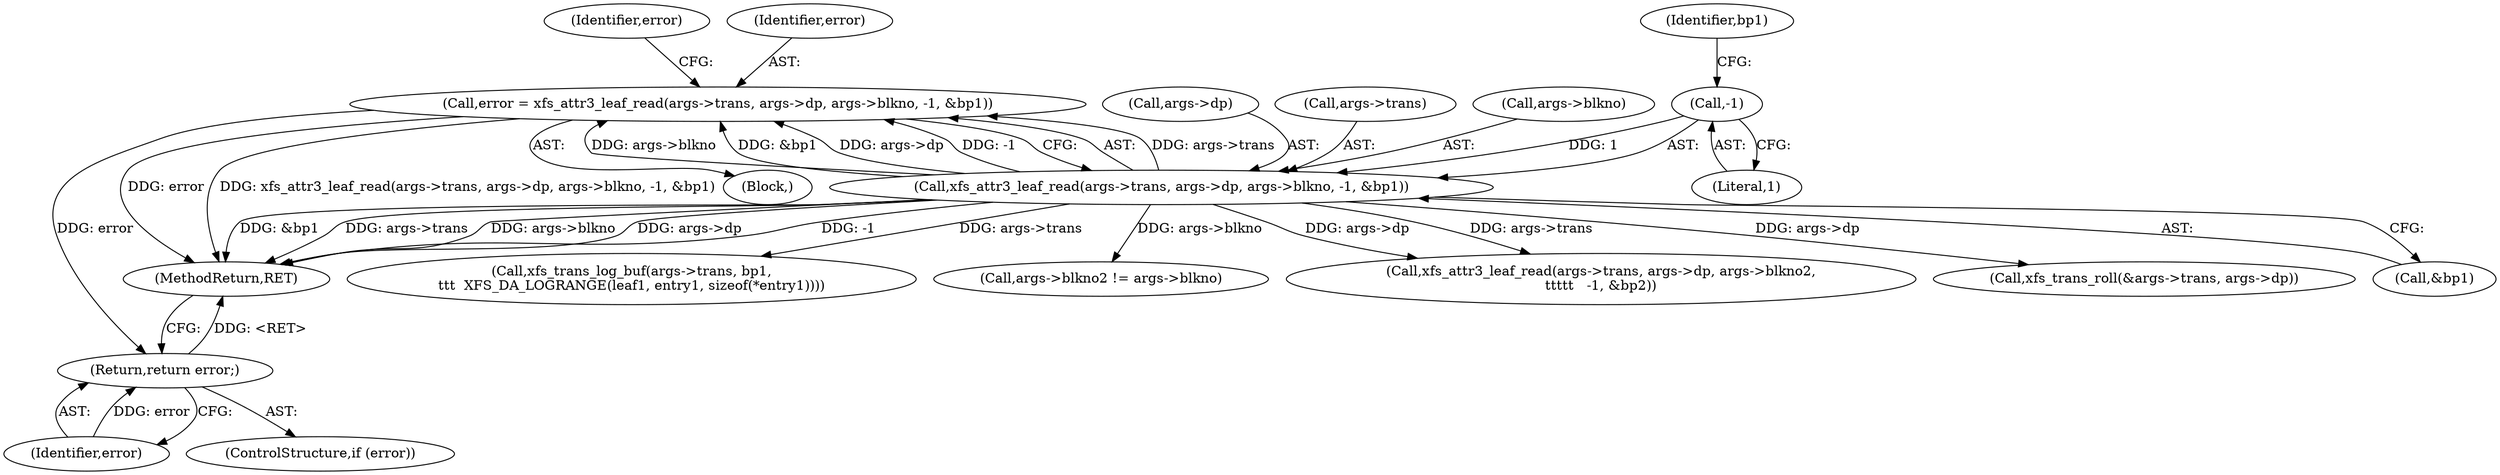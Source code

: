 digraph "0_linux_8275cdd0e7ac550dcce2b3ef6d2fb3b808c1ae59_4@API" {
"1000123" [label="(Call,error = xfs_attr3_leaf_read(args->trans, args->dp, args->blkno, -1, &bp1))"];
"1000125" [label="(Call,xfs_attr3_leaf_read(args->trans, args->dp, args->blkno, -1, &bp1))"];
"1000135" [label="(Call,-1)"];
"1000141" [label="(Return,return error;)"];
"1000137" [label="(Call,&bp1)"];
"1000136" [label="(Literal,1)"];
"1000498" [label="(MethodReturn,RET)"];
"1000375" [label="(Call,xfs_trans_log_buf(args->trans, bp1,\n\t\t\t  XFS_DA_LOGRANGE(leaf1, entry1, sizeof(*entry1))))"];
"1000129" [label="(Call,args->dp)"];
"1000144" [label="(Call,args->blkno2 != args->blkno)"];
"1000142" [label="(Identifier,error)"];
"1000139" [label="(ControlStructure,if (error))"];
"1000154" [label="(Call,xfs_attr3_leaf_read(args->trans, args->dp, args->blkno2,\n\t\t\t\t\t   -1, &bp2))"];
"1000125" [label="(Call,xfs_attr3_leaf_read(args->trans, args->dp, args->blkno, -1, &bp1))"];
"1000124" [label="(Identifier,error)"];
"1000138" [label="(Identifier,bp1)"];
"1000140" [label="(Identifier,error)"];
"1000141" [label="(Return,return error;)"];
"1000126" [label="(Call,args->trans)"];
"1000132" [label="(Call,args->blkno)"];
"1000135" [label="(Call,-1)"];
"1000105" [label="(Block,)"];
"1000123" [label="(Call,error = xfs_attr3_leaf_read(args->trans, args->dp, args->blkno, -1, &bp1))"];
"1000488" [label="(Call,xfs_trans_roll(&args->trans, args->dp))"];
"1000123" -> "1000105"  [label="AST: "];
"1000123" -> "1000125"  [label="CFG: "];
"1000124" -> "1000123"  [label="AST: "];
"1000125" -> "1000123"  [label="AST: "];
"1000140" -> "1000123"  [label="CFG: "];
"1000123" -> "1000498"  [label="DDG: xfs_attr3_leaf_read(args->trans, args->dp, args->blkno, -1, &bp1)"];
"1000123" -> "1000498"  [label="DDG: error"];
"1000125" -> "1000123"  [label="DDG: args->trans"];
"1000125" -> "1000123"  [label="DDG: args->blkno"];
"1000125" -> "1000123"  [label="DDG: &bp1"];
"1000125" -> "1000123"  [label="DDG: args->dp"];
"1000125" -> "1000123"  [label="DDG: -1"];
"1000123" -> "1000141"  [label="DDG: error"];
"1000125" -> "1000137"  [label="CFG: "];
"1000126" -> "1000125"  [label="AST: "];
"1000129" -> "1000125"  [label="AST: "];
"1000132" -> "1000125"  [label="AST: "];
"1000135" -> "1000125"  [label="AST: "];
"1000137" -> "1000125"  [label="AST: "];
"1000125" -> "1000498"  [label="DDG: args->trans"];
"1000125" -> "1000498"  [label="DDG: args->blkno"];
"1000125" -> "1000498"  [label="DDG: args->dp"];
"1000125" -> "1000498"  [label="DDG: -1"];
"1000125" -> "1000498"  [label="DDG: &bp1"];
"1000135" -> "1000125"  [label="DDG: 1"];
"1000125" -> "1000144"  [label="DDG: args->blkno"];
"1000125" -> "1000154"  [label="DDG: args->trans"];
"1000125" -> "1000154"  [label="DDG: args->dp"];
"1000125" -> "1000375"  [label="DDG: args->trans"];
"1000125" -> "1000488"  [label="DDG: args->dp"];
"1000135" -> "1000136"  [label="CFG: "];
"1000136" -> "1000135"  [label="AST: "];
"1000138" -> "1000135"  [label="CFG: "];
"1000141" -> "1000139"  [label="AST: "];
"1000141" -> "1000142"  [label="CFG: "];
"1000142" -> "1000141"  [label="AST: "];
"1000498" -> "1000141"  [label="CFG: "];
"1000141" -> "1000498"  [label="DDG: <RET>"];
"1000142" -> "1000141"  [label="DDG: error"];
}
